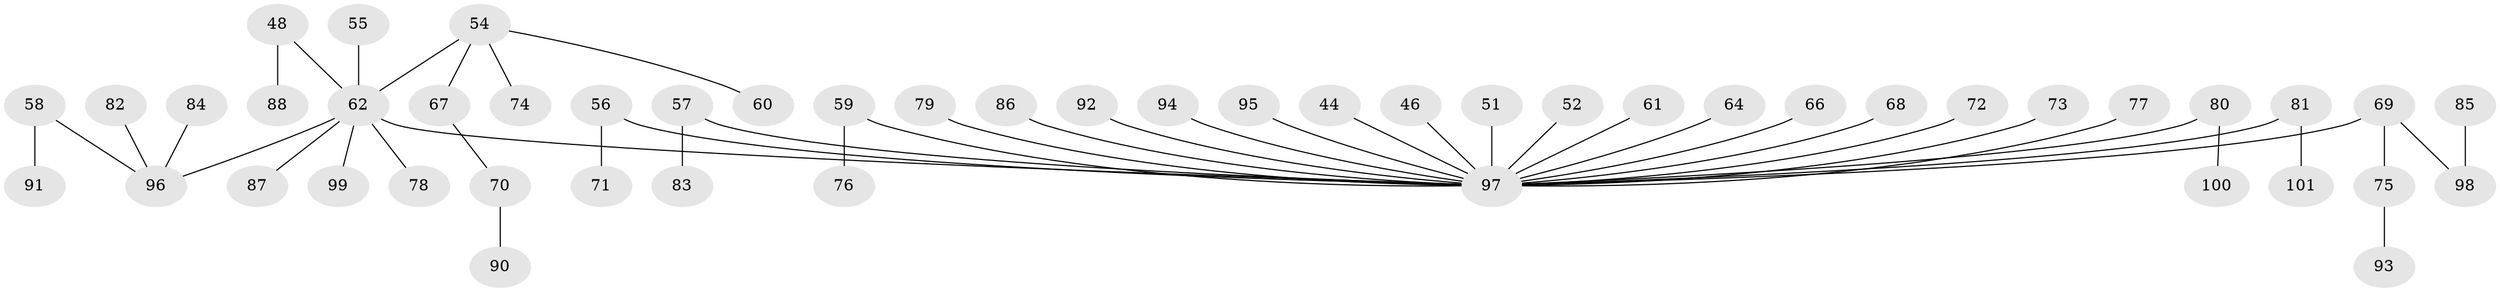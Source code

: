 // original degree distribution, {6: 0.019801980198019802, 3: 0.13861386138613863, 4: 0.06930693069306931, 1: 0.49504950495049505, 2: 0.2376237623762376, 5: 0.039603960396039604}
// Generated by graph-tools (version 1.1) at 2025/52/03/09/25 04:52:54]
// undirected, 50 vertices, 49 edges
graph export_dot {
graph [start="1"]
  node [color=gray90,style=filled];
  44;
  46;
  48;
  51;
  52;
  54;
  55;
  56 [super="+34+47+39"];
  57;
  58;
  59;
  60;
  61;
  62 [super="+11+17"];
  64;
  66;
  67;
  68;
  69 [super="+23+42"];
  70;
  71;
  72;
  73;
  74;
  75;
  76;
  77;
  78;
  79;
  80;
  81;
  82;
  83;
  84;
  85;
  86;
  87;
  88;
  90;
  91;
  92;
  93;
  94;
  95;
  96 [super="+40"];
  97 [super="+20+63+65+28+45+35+89"];
  98 [super="+53"];
  99;
  100;
  101;
  44 -- 97;
  46 -- 97;
  48 -- 88;
  48 -- 62;
  51 -- 97;
  52 -- 97;
  54 -- 60;
  54 -- 67;
  54 -- 74;
  54 -- 62;
  55 -- 62;
  56 -- 71;
  56 -- 97;
  57 -- 83;
  57 -- 97;
  58 -- 91;
  58 -- 96;
  59 -- 76;
  59 -- 97;
  61 -- 97;
  62 -- 78;
  62 -- 99;
  62 -- 87;
  62 -- 96;
  62 -- 97;
  64 -- 97;
  66 -- 97;
  67 -- 70;
  68 -- 97;
  69 -- 75;
  69 -- 98;
  69 -- 97;
  70 -- 90;
  72 -- 97;
  73 -- 97;
  75 -- 93;
  77 -- 97;
  79 -- 97;
  80 -- 100;
  80 -- 97;
  81 -- 101;
  81 -- 97;
  82 -- 96;
  84 -- 96;
  85 -- 98;
  86 -- 97;
  92 -- 97;
  94 -- 97;
  95 -- 97;
}
